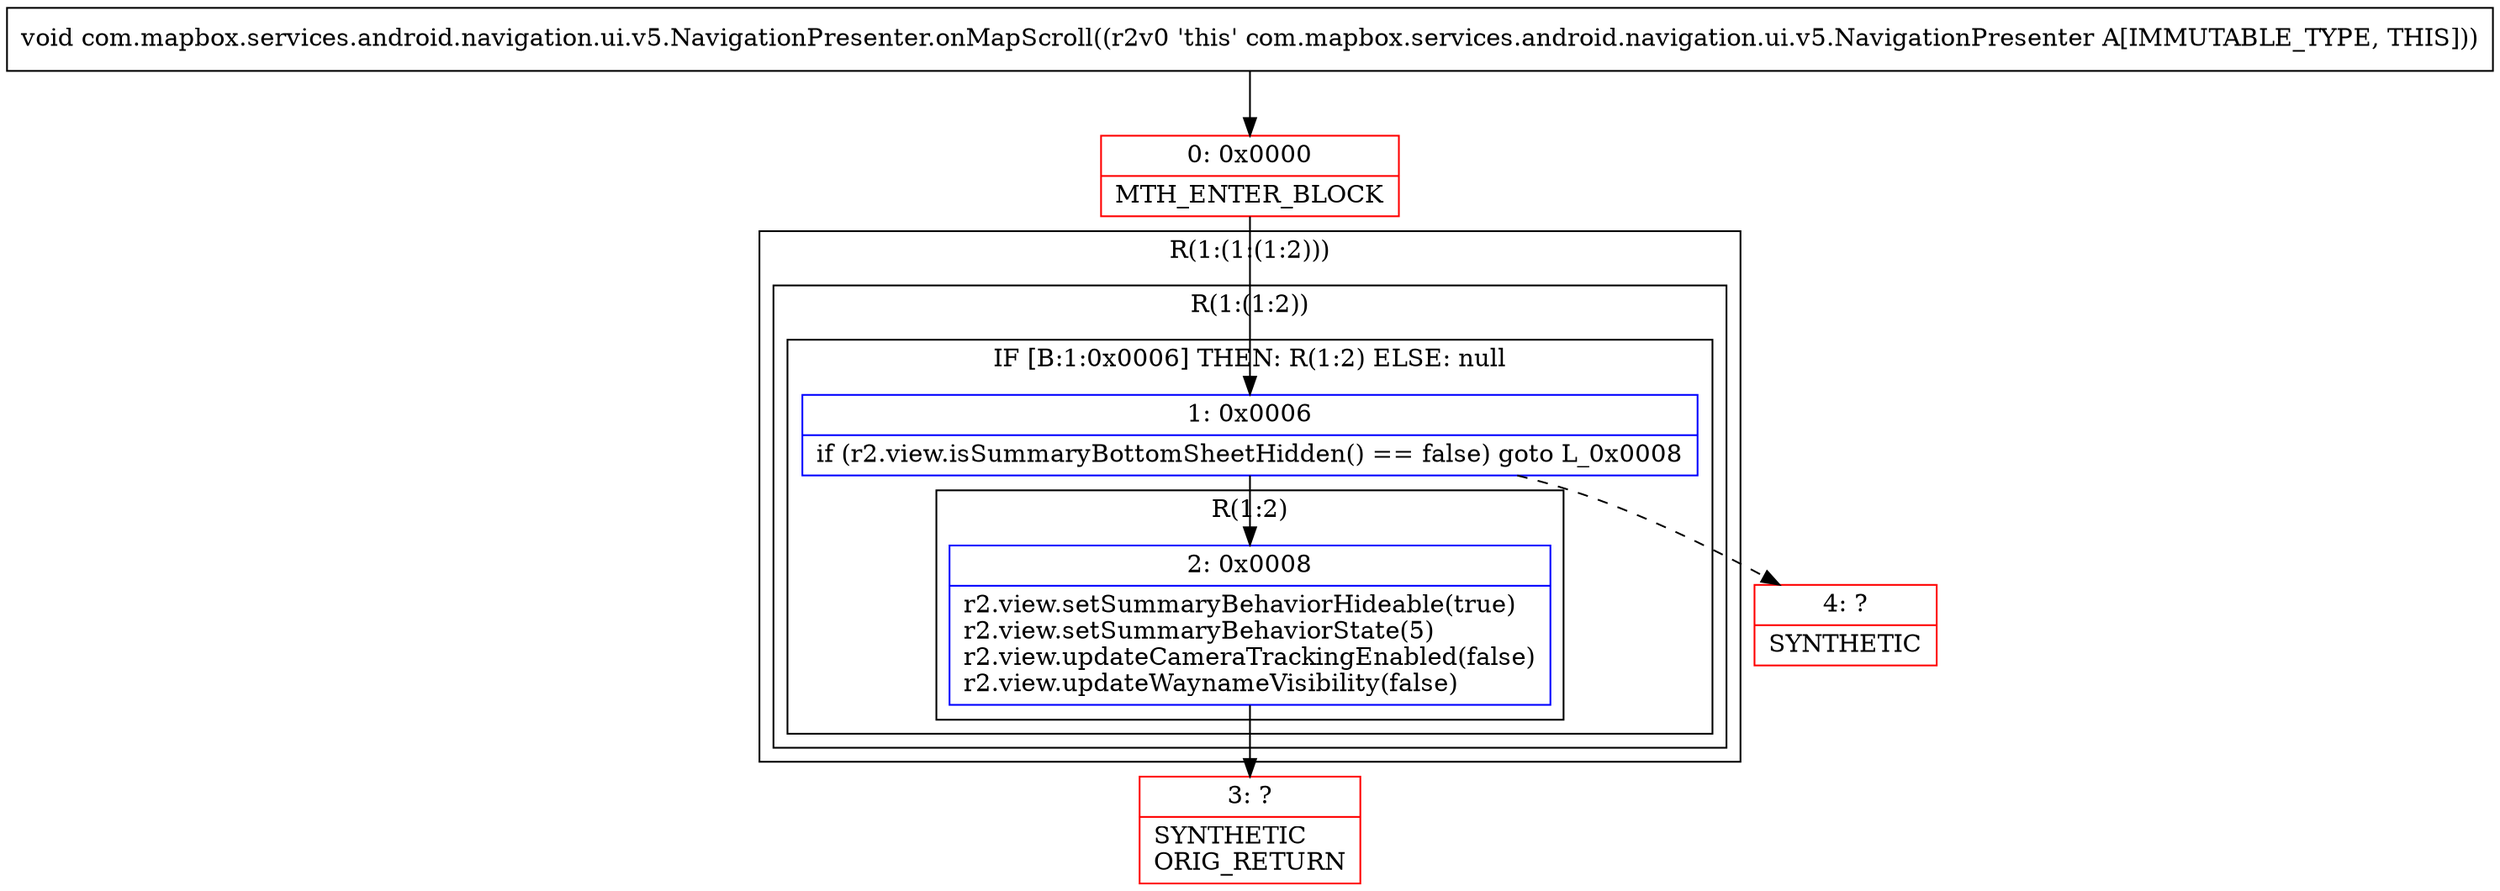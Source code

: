 digraph "CFG forcom.mapbox.services.android.navigation.ui.v5.NavigationPresenter.onMapScroll()V" {
subgraph cluster_Region_1901494683 {
label = "R(1:(1:(1:2)))";
node [shape=record,color=blue];
subgraph cluster_Region_813719736 {
label = "R(1:(1:2))";
node [shape=record,color=blue];
subgraph cluster_IfRegion_342849827 {
label = "IF [B:1:0x0006] THEN: R(1:2) ELSE: null";
node [shape=record,color=blue];
Node_1 [shape=record,label="{1\:\ 0x0006|if (r2.view.isSummaryBottomSheetHidden() == false) goto L_0x0008\l}"];
subgraph cluster_Region_1657977061 {
label = "R(1:2)";
node [shape=record,color=blue];
Node_2 [shape=record,label="{2\:\ 0x0008|r2.view.setSummaryBehaviorHideable(true)\lr2.view.setSummaryBehaviorState(5)\lr2.view.updateCameraTrackingEnabled(false)\lr2.view.updateWaynameVisibility(false)\l}"];
}
}
}
}
Node_0 [shape=record,color=red,label="{0\:\ 0x0000|MTH_ENTER_BLOCK\l}"];
Node_3 [shape=record,color=red,label="{3\:\ ?|SYNTHETIC\lORIG_RETURN\l}"];
Node_4 [shape=record,color=red,label="{4\:\ ?|SYNTHETIC\l}"];
MethodNode[shape=record,label="{void com.mapbox.services.android.navigation.ui.v5.NavigationPresenter.onMapScroll((r2v0 'this' com.mapbox.services.android.navigation.ui.v5.NavigationPresenter A[IMMUTABLE_TYPE, THIS])) }"];
MethodNode -> Node_0;
Node_1 -> Node_2;
Node_1 -> Node_4[style=dashed];
Node_2 -> Node_3;
Node_0 -> Node_1;
}

